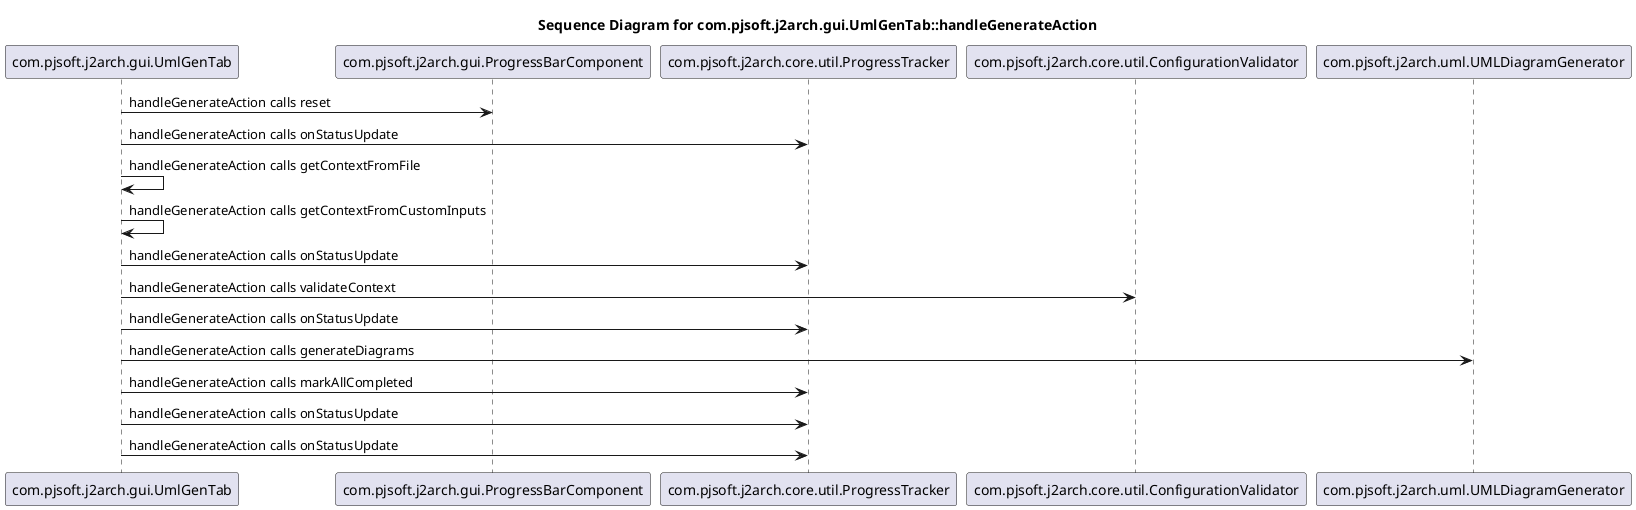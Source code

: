 @startuml
title Sequence Diagram for com.pjsoft.j2arch.gui.UmlGenTab::handleGenerateAction
com.pjsoft.j2arch.gui.UmlGenTab -> com.pjsoft.j2arch.gui.ProgressBarComponent : handleGenerateAction calls reset
com.pjsoft.j2arch.gui.UmlGenTab -> com.pjsoft.j2arch.core.util.ProgressTracker : handleGenerateAction calls onStatusUpdate
com.pjsoft.j2arch.gui.UmlGenTab -> com.pjsoft.j2arch.gui.UmlGenTab : handleGenerateAction calls getContextFromFile
com.pjsoft.j2arch.gui.UmlGenTab -> com.pjsoft.j2arch.gui.UmlGenTab : handleGenerateAction calls getContextFromCustomInputs
com.pjsoft.j2arch.gui.UmlGenTab -> com.pjsoft.j2arch.core.util.ProgressTracker : handleGenerateAction calls onStatusUpdate
com.pjsoft.j2arch.gui.UmlGenTab -> com.pjsoft.j2arch.core.util.ConfigurationValidator : handleGenerateAction calls validateContext
com.pjsoft.j2arch.gui.UmlGenTab -> com.pjsoft.j2arch.core.util.ProgressTracker : handleGenerateAction calls onStatusUpdate
com.pjsoft.j2arch.gui.UmlGenTab -> com.pjsoft.j2arch.uml.UMLDiagramGenerator : handleGenerateAction calls generateDiagrams
com.pjsoft.j2arch.gui.UmlGenTab -> com.pjsoft.j2arch.core.util.ProgressTracker : handleGenerateAction calls markAllCompleted
com.pjsoft.j2arch.gui.UmlGenTab -> com.pjsoft.j2arch.core.util.ProgressTracker : handleGenerateAction calls onStatusUpdate
com.pjsoft.j2arch.gui.UmlGenTab -> com.pjsoft.j2arch.core.util.ProgressTracker : handleGenerateAction calls onStatusUpdate
@enduml